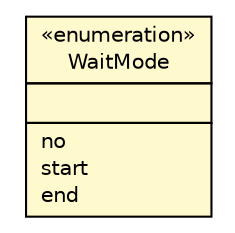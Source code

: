 #!/usr/local/bin/dot
#
# Class diagram 
# Generated by UMLGraph version R5_6 (http://www.umlgraph.org/)
#

digraph G {
	edge [fontname="Helvetica",fontsize=10,labelfontname="Helvetica",labelfontsize=10];
	node [fontname="Helvetica",fontsize=10,shape=plaintext];
	nodesep=0.25;
	ranksep=0.5;
	// sorcer.launcher.WaitMode
	c513119 [label=<<table title="sorcer.launcher.WaitMode" border="0" cellborder="1" cellspacing="0" cellpadding="2" port="p" bgcolor="lemonChiffon" href="./WaitMode.html">
		<tr><td><table border="0" cellspacing="0" cellpadding="1">
<tr><td align="center" balign="center"> &#171;enumeration&#187; </td></tr>
<tr><td align="center" balign="center"> WaitMode </td></tr>
		</table></td></tr>
		<tr><td><table border="0" cellspacing="0" cellpadding="1">
<tr><td align="left" balign="left">  </td></tr>
		</table></td></tr>
		<tr><td><table border="0" cellspacing="0" cellpadding="1">
<tr><td align="left" balign="left"> no </td></tr>
<tr><td align="left" balign="left"> start </td></tr>
<tr><td align="left" balign="left"> end </td></tr>
		</table></td></tr>
		</table>>, URL="./WaitMode.html", fontname="Helvetica", fontcolor="black", fontsize=10.0];
}

